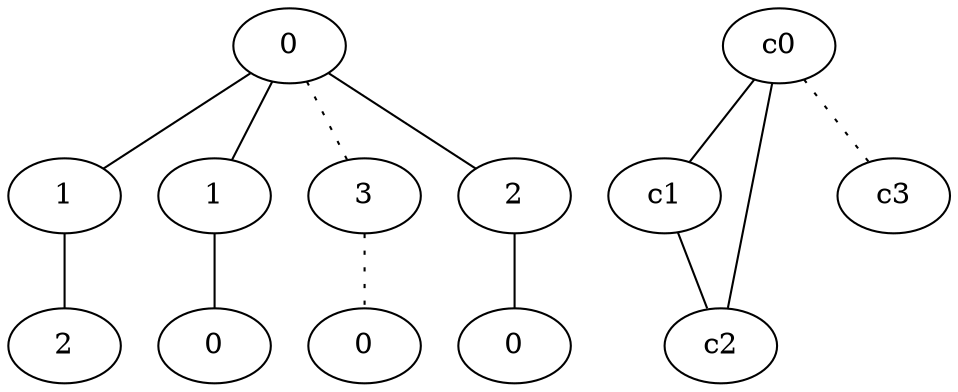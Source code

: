 graph {
a0[label=0];
a1[label=1];
a2[label=2];
a3[label=1];
a4[label=0];
a5[label=3];
a6[label=0];
a7[label=2];
a8[label=0];
a0 -- a1;
a0 -- a3;
a0 -- a5 [style=dotted];
a0 -- a7;
a1 -- a2;
a3 -- a4;
a5 -- a6 [style=dotted];
a7 -- a8;
c0 -- c1;
c0 -- c2;
c0 -- c3 [style=dotted];
c1 -- c2;
}
